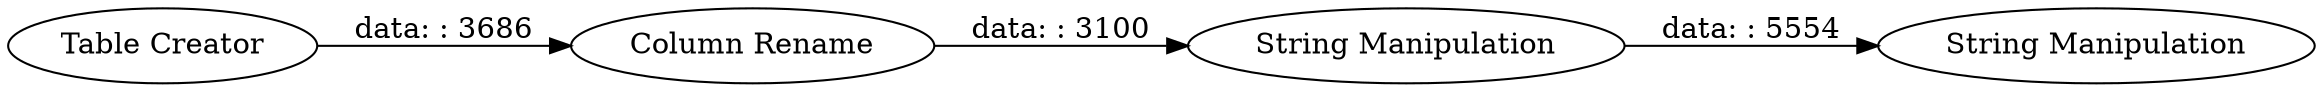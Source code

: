 digraph {
	"6334774619732756265_5" [label="Column Rename"]
	"6334774619732756265_4" [label="Table Creator"]
	"6334774619732756265_3" [label="String Manipulation"]
	"6334774619732756265_2" [label="String Manipulation"]
	"6334774619732756265_2" -> "6334774619732756265_3" [label="data: : 5554"]
	"6334774619732756265_4" -> "6334774619732756265_5" [label="data: : 3686"]
	"6334774619732756265_5" -> "6334774619732756265_2" [label="data: : 3100"]
	rankdir=LR
}
